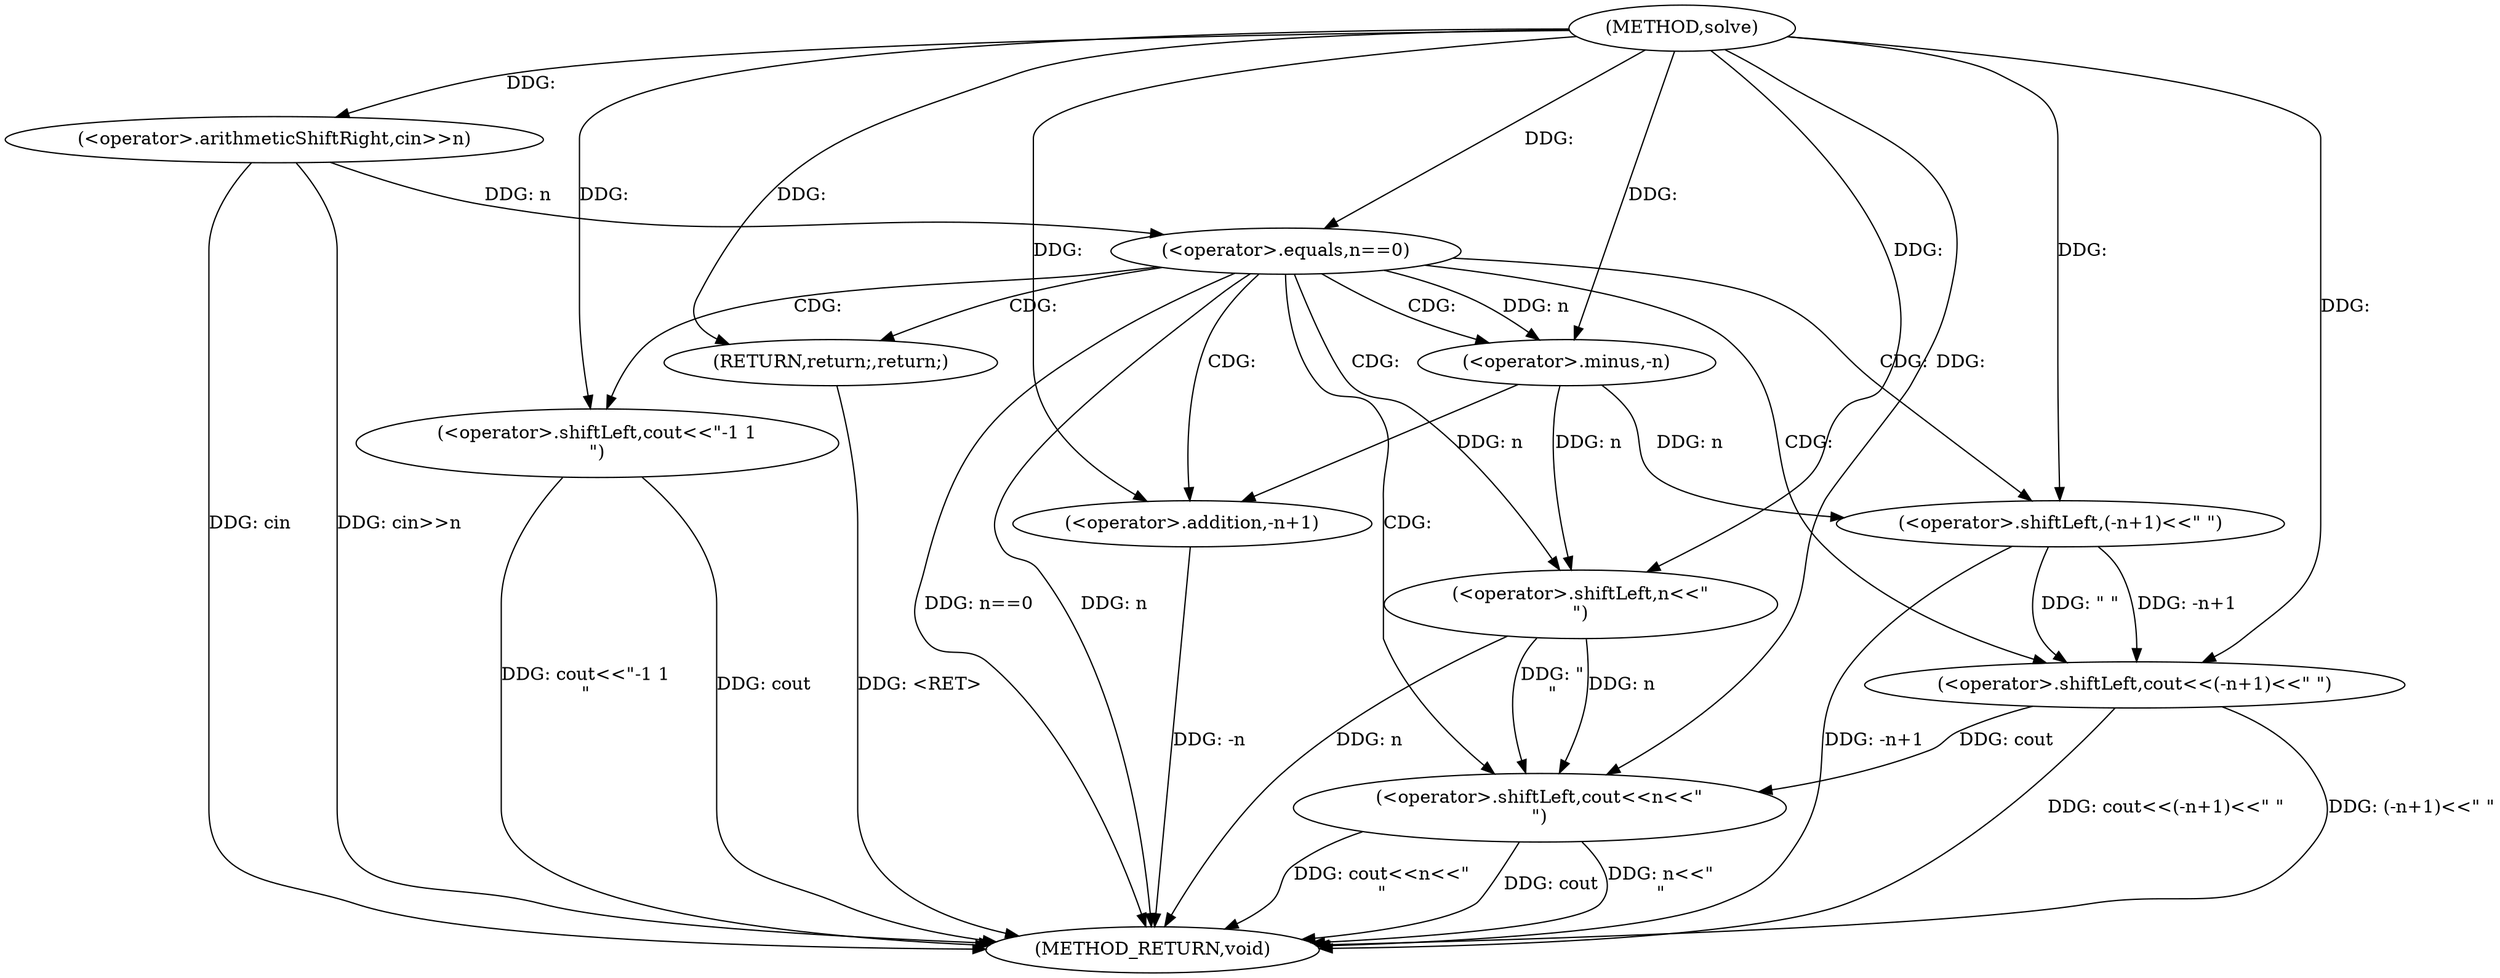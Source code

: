 digraph "solve" {  
"1000101" [label = "(METHOD,solve)" ]
"1000129" [label = "(METHOD_RETURN,void)" ]
"1000104" [label = "(<operator>.arithmeticShiftRight,cin>>n)" ]
"1000116" [label = "(<operator>.shiftLeft,cout<<(-n+1)<<\" \")" ]
"1000124" [label = "(<operator>.shiftLeft,cout<<n<<\"\n\")" ]
"1000108" [label = "(<operator>.equals,n==0)" ]
"1000112" [label = "(<operator>.shiftLeft,cout<<\"-1 1\n\")" ]
"1000115" [label = "(RETURN,return;,return;)" ]
"1000118" [label = "(<operator>.shiftLeft,(-n+1)<<\" \")" ]
"1000126" [label = "(<operator>.shiftLeft,n<<\"\n\")" ]
"1000119" [label = "(<operator>.addition,-n+1)" ]
"1000120" [label = "(<operator>.minus,-n)" ]
  "1000104" -> "1000129"  [ label = "DDG: cin>>n"] 
  "1000108" -> "1000129"  [ label = "DDG: n"] 
  "1000108" -> "1000129"  [ label = "DDG: n==0"] 
  "1000119" -> "1000129"  [ label = "DDG: -n"] 
  "1000118" -> "1000129"  [ label = "DDG: -n+1"] 
  "1000116" -> "1000129"  [ label = "DDG: (-n+1)<<\" \""] 
  "1000116" -> "1000129"  [ label = "DDG: cout<<(-n+1)<<\" \""] 
  "1000124" -> "1000129"  [ label = "DDG: cout"] 
  "1000126" -> "1000129"  [ label = "DDG: n"] 
  "1000124" -> "1000129"  [ label = "DDG: n<<\"\n\""] 
  "1000124" -> "1000129"  [ label = "DDG: cout<<n<<\"\n\""] 
  "1000112" -> "1000129"  [ label = "DDG: cout"] 
  "1000112" -> "1000129"  [ label = "DDG: cout<<\"-1 1\n\""] 
  "1000115" -> "1000129"  [ label = "DDG: <RET>"] 
  "1000104" -> "1000129"  [ label = "DDG: cin"] 
  "1000101" -> "1000104"  [ label = "DDG: "] 
  "1000101" -> "1000116"  [ label = "DDG: "] 
  "1000118" -> "1000116"  [ label = "DDG: \" \""] 
  "1000118" -> "1000116"  [ label = "DDG: -n+1"] 
  "1000116" -> "1000124"  [ label = "DDG: cout"] 
  "1000101" -> "1000124"  [ label = "DDG: "] 
  "1000126" -> "1000124"  [ label = "DDG: \"\n\""] 
  "1000126" -> "1000124"  [ label = "DDG: n"] 
  "1000104" -> "1000108"  [ label = "DDG: n"] 
  "1000101" -> "1000108"  [ label = "DDG: "] 
  "1000101" -> "1000115"  [ label = "DDG: "] 
  "1000120" -> "1000118"  [ label = "DDG: n"] 
  "1000101" -> "1000118"  [ label = "DDG: "] 
  "1000120" -> "1000126"  [ label = "DDG: n"] 
  "1000101" -> "1000126"  [ label = "DDG: "] 
  "1000101" -> "1000112"  [ label = "DDG: "] 
  "1000120" -> "1000119"  [ label = "DDG: n"] 
  "1000101" -> "1000119"  [ label = "DDG: "] 
  "1000108" -> "1000120"  [ label = "DDG: n"] 
  "1000101" -> "1000120"  [ label = "DDG: "] 
  "1000108" -> "1000112"  [ label = "CDG: "] 
  "1000108" -> "1000124"  [ label = "CDG: "] 
  "1000108" -> "1000116"  [ label = "CDG: "] 
  "1000108" -> "1000119"  [ label = "CDG: "] 
  "1000108" -> "1000115"  [ label = "CDG: "] 
  "1000108" -> "1000120"  [ label = "CDG: "] 
  "1000108" -> "1000118"  [ label = "CDG: "] 
  "1000108" -> "1000126"  [ label = "CDG: "] 
}
